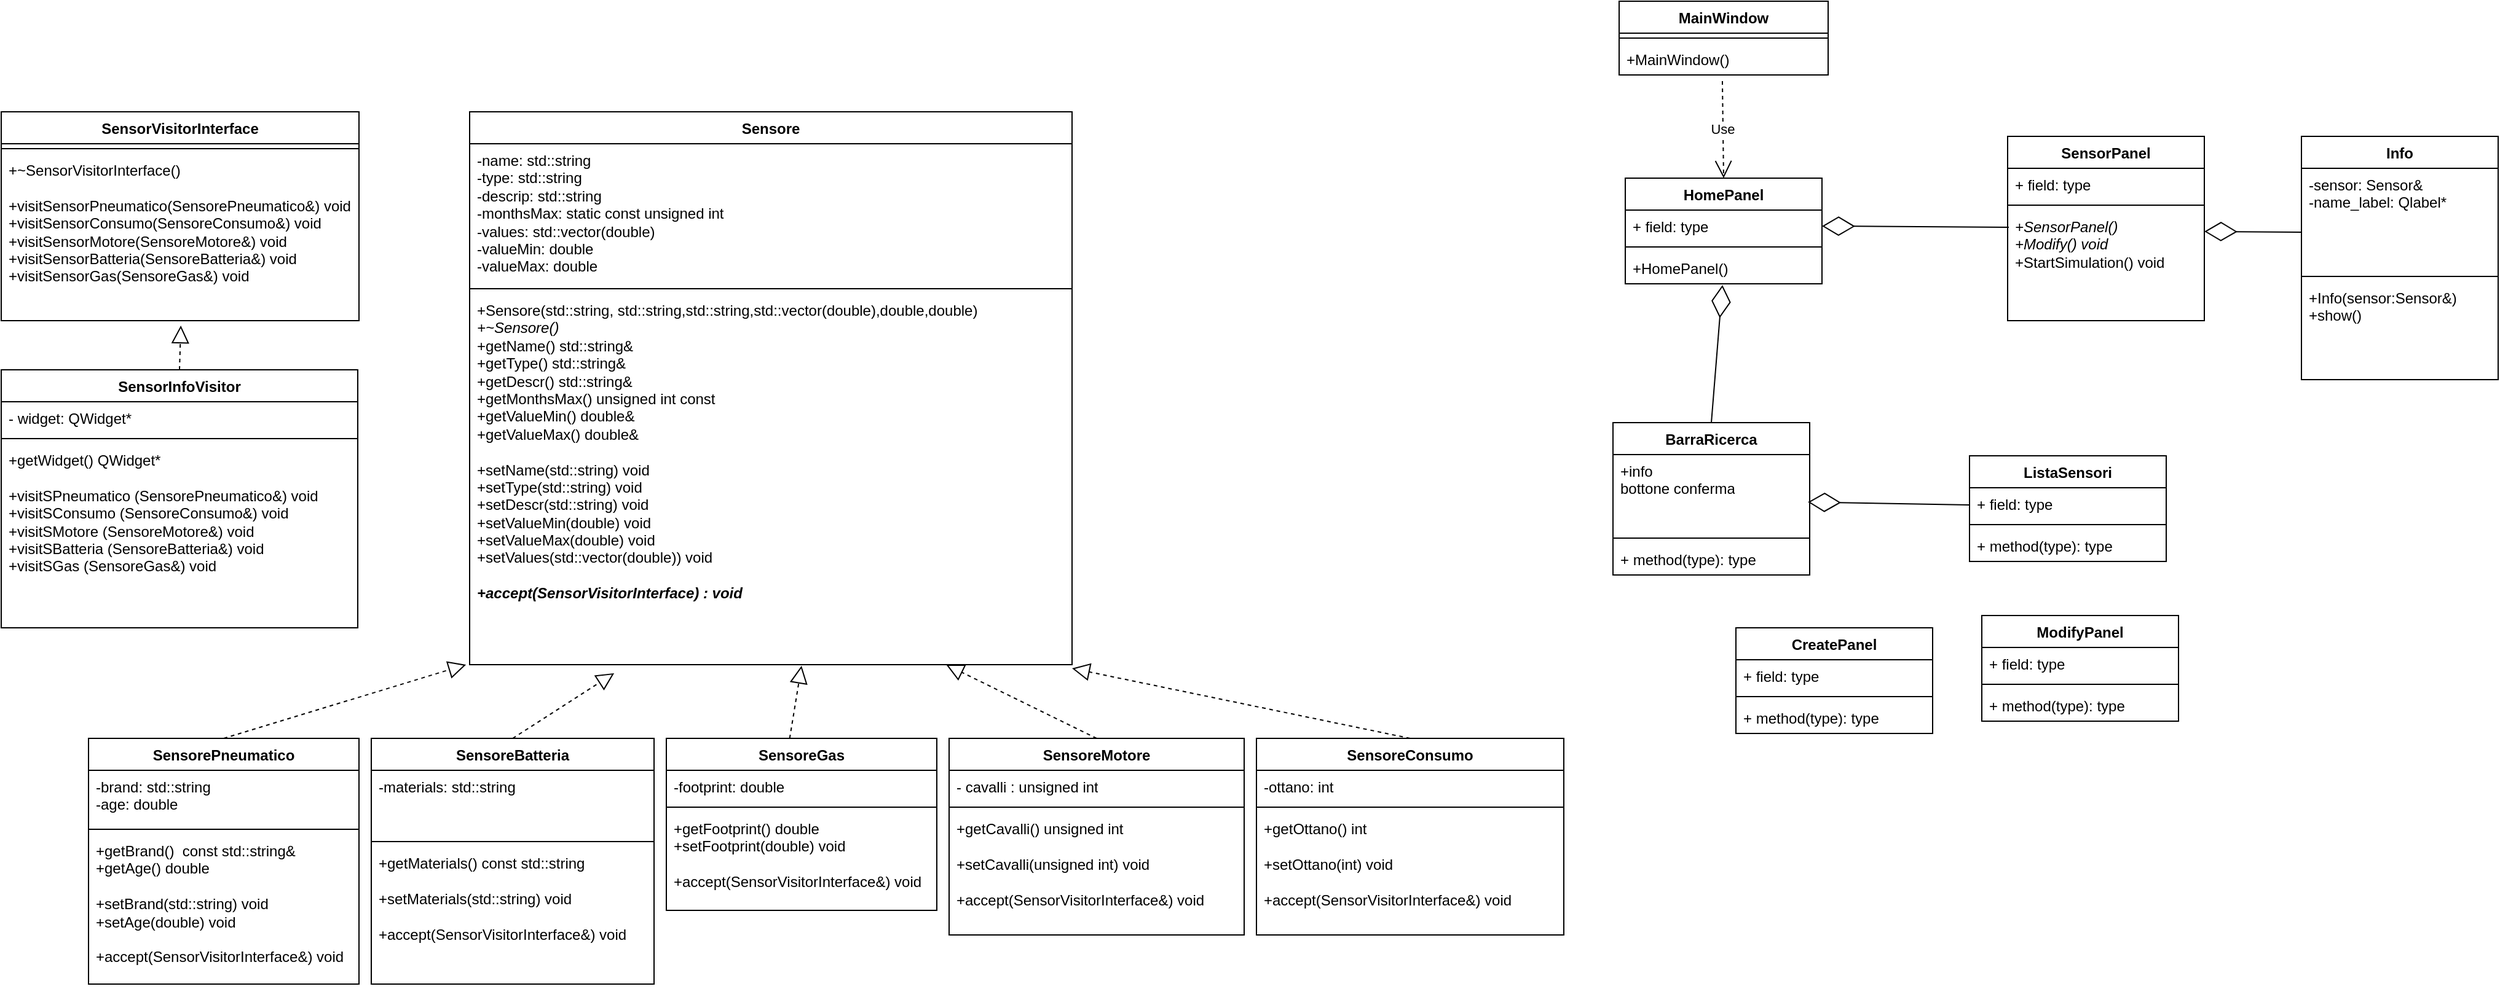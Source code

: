 <mxfile version="23.1.1" type="device">
  <diagram name="Pagina-1" id="JBa5BIfP5XsQkjDBplWv">
    <mxGraphModel dx="1539" dy="1913" grid="1" gridSize="10" guides="1" tooltips="1" connect="1" arrows="1" fold="1" page="1" pageScale="1" pageWidth="827" pageHeight="1169" math="0" shadow="0">
      <root>
        <mxCell id="0" />
        <mxCell id="1" parent="0" />
        <mxCell id="zbL_qKf_Tlt8L6PKWQmp-9" value="Sensore" style="swimlane;fontStyle=1;align=center;verticalAlign=top;childLayout=stackLayout;horizontal=1;startSize=26;horizontalStack=0;resizeParent=1;resizeParentMax=0;resizeLast=0;collapsible=1;marginBottom=0;whiteSpace=wrap;html=1;" parent="1" vertex="1">
          <mxGeometry x="-10" y="-140" width="490" height="450" as="geometry" />
        </mxCell>
        <mxCell id="zbL_qKf_Tlt8L6PKWQmp-10" value="-name: std::string&lt;br&gt;-type: std::string&lt;br&gt;-descrip: std::string&lt;br&gt;-monthsMax: static const unsigned int&lt;br&gt;-values: std::vector(double)&lt;br&gt;-valueMin: double&lt;br&gt;-valueMax: double" style="text;strokeColor=none;fillColor=none;align=left;verticalAlign=top;spacingLeft=4;spacingRight=4;overflow=hidden;rotatable=0;points=[[0,0.5],[1,0.5]];portConstraint=eastwest;whiteSpace=wrap;html=1;" parent="zbL_qKf_Tlt8L6PKWQmp-9" vertex="1">
          <mxGeometry y="26" width="490" height="114" as="geometry" />
        </mxCell>
        <mxCell id="zbL_qKf_Tlt8L6PKWQmp-11" value="" style="line;strokeWidth=1;fillColor=none;align=left;verticalAlign=middle;spacingTop=-1;spacingLeft=3;spacingRight=3;rotatable=0;labelPosition=right;points=[];portConstraint=eastwest;strokeColor=inherit;" parent="zbL_qKf_Tlt8L6PKWQmp-9" vertex="1">
          <mxGeometry y="140" width="490" height="8" as="geometry" />
        </mxCell>
        <mxCell id="zbL_qKf_Tlt8L6PKWQmp-12" value="+Sensore(std::string, std::string,std::string,std::vector(double),double,double)&lt;br&gt;&lt;i&gt;+~Sensore()&lt;br&gt;&lt;/i&gt;+getName() std::string&amp;amp;&lt;br&gt;+getType() std::string&amp;amp;&lt;br&gt;+getDescr() std::string&amp;amp;&lt;br&gt;+getMonthsMax() unsigned int const&lt;br&gt;+getValueMin() double&amp;amp;&lt;br&gt;+getValueMax() double&amp;amp;&lt;br&gt;&lt;br&gt;+setName(std::string) void&lt;br&gt;+setType(std::string) void&lt;br&gt;+setDescr(std::string) void&lt;br&gt;+setValueMin(double) void&lt;br&gt;+setValueMax(double) void&lt;br&gt;+setValues(std::vector(double)) void&lt;br&gt;&lt;br&gt;&lt;b&gt;&lt;i&gt;+accept(SensorVisitorInterface) : void&lt;/i&gt;&lt;/b&gt;" style="text;strokeColor=none;fillColor=none;align=left;verticalAlign=top;spacingLeft=4;spacingRight=4;overflow=hidden;rotatable=0;points=[[0,0.5],[1,0.5]];portConstraint=eastwest;whiteSpace=wrap;html=1;" parent="zbL_qKf_Tlt8L6PKWQmp-9" vertex="1">
          <mxGeometry y="148" width="490" height="302" as="geometry" />
        </mxCell>
        <mxCell id="zbL_qKf_Tlt8L6PKWQmp-13" value="SensorePneumatico" style="swimlane;fontStyle=1;align=center;verticalAlign=top;childLayout=stackLayout;horizontal=1;startSize=26;horizontalStack=0;resizeParent=1;resizeParentMax=0;resizeLast=0;collapsible=1;marginBottom=0;whiteSpace=wrap;html=1;" parent="1" vertex="1">
          <mxGeometry x="-320" y="370" width="220" height="200" as="geometry" />
        </mxCell>
        <mxCell id="zbL_qKf_Tlt8L6PKWQmp-14" value="-brand: std::string&lt;br&gt;-age: double" style="text;strokeColor=none;fillColor=none;align=left;verticalAlign=top;spacingLeft=4;spacingRight=4;overflow=hidden;rotatable=0;points=[[0,0.5],[1,0.5]];portConstraint=eastwest;whiteSpace=wrap;html=1;" parent="zbL_qKf_Tlt8L6PKWQmp-13" vertex="1">
          <mxGeometry y="26" width="220" height="44" as="geometry" />
        </mxCell>
        <mxCell id="zbL_qKf_Tlt8L6PKWQmp-15" value="" style="line;strokeWidth=1;fillColor=none;align=left;verticalAlign=middle;spacingTop=-1;spacingLeft=3;spacingRight=3;rotatable=0;labelPosition=right;points=[];portConstraint=eastwest;strokeColor=inherit;" parent="zbL_qKf_Tlt8L6PKWQmp-13" vertex="1">
          <mxGeometry y="70" width="220" height="8" as="geometry" />
        </mxCell>
        <mxCell id="zbL_qKf_Tlt8L6PKWQmp-16" value="+getBrand()&amp;nbsp; const std::string&amp;amp;&lt;br&gt;+getAge() double&lt;br&gt;&lt;br&gt;+setBrand(std::string) void&lt;br&gt;+setAge(double) void&lt;br&gt;&lt;br&gt;+accept(SensorVisitorInterface&amp;amp;) void" style="text;strokeColor=none;fillColor=none;align=left;verticalAlign=top;spacingLeft=4;spacingRight=4;overflow=hidden;rotatable=0;points=[[0,0.5],[1,0.5]];portConstraint=eastwest;whiteSpace=wrap;html=1;" parent="zbL_qKf_Tlt8L6PKWQmp-13" vertex="1">
          <mxGeometry y="78" width="220" height="122" as="geometry" />
        </mxCell>
        <mxCell id="zbL_qKf_Tlt8L6PKWQmp-17" value="SensoreConsumo" style="swimlane;fontStyle=1;align=center;verticalAlign=top;childLayout=stackLayout;horizontal=1;startSize=26;horizontalStack=0;resizeParent=1;resizeParentMax=0;resizeLast=0;collapsible=1;marginBottom=0;whiteSpace=wrap;html=1;" parent="1" vertex="1">
          <mxGeometry x="630" y="370" width="250" height="160" as="geometry" />
        </mxCell>
        <mxCell id="zbL_qKf_Tlt8L6PKWQmp-18" value="-ottano: int" style="text;strokeColor=none;fillColor=none;align=left;verticalAlign=top;spacingLeft=4;spacingRight=4;overflow=hidden;rotatable=0;points=[[0,0.5],[1,0.5]];portConstraint=eastwest;whiteSpace=wrap;html=1;" parent="zbL_qKf_Tlt8L6PKWQmp-17" vertex="1">
          <mxGeometry y="26" width="250" height="26" as="geometry" />
        </mxCell>
        <mxCell id="zbL_qKf_Tlt8L6PKWQmp-19" value="" style="line;strokeWidth=1;fillColor=none;align=left;verticalAlign=middle;spacingTop=-1;spacingLeft=3;spacingRight=3;rotatable=0;labelPosition=right;points=[];portConstraint=eastwest;strokeColor=inherit;" parent="zbL_qKf_Tlt8L6PKWQmp-17" vertex="1">
          <mxGeometry y="52" width="250" height="8" as="geometry" />
        </mxCell>
        <mxCell id="zbL_qKf_Tlt8L6PKWQmp-20" value="+getOttano() int&lt;br&gt;&lt;br&gt;+setOttano(int) void&lt;br&gt;&lt;br&gt;+accept(SensorVisitorInterface&amp;amp;) void" style="text;strokeColor=none;fillColor=none;align=left;verticalAlign=top;spacingLeft=4;spacingRight=4;overflow=hidden;rotatable=0;points=[[0,0.5],[1,0.5]];portConstraint=eastwest;whiteSpace=wrap;html=1;" parent="zbL_qKf_Tlt8L6PKWQmp-17" vertex="1">
          <mxGeometry y="60" width="250" height="100" as="geometry" />
        </mxCell>
        <mxCell id="zbL_qKf_Tlt8L6PKWQmp-21" value="MainWindow" style="swimlane;fontStyle=1;align=center;verticalAlign=top;childLayout=stackLayout;horizontal=1;startSize=26;horizontalStack=0;resizeParent=1;resizeParentMax=0;resizeLast=0;collapsible=1;marginBottom=0;whiteSpace=wrap;html=1;" parent="1" vertex="1">
          <mxGeometry x="925" y="-230" width="170" height="60" as="geometry" />
        </mxCell>
        <mxCell id="zbL_qKf_Tlt8L6PKWQmp-23" value="" style="line;strokeWidth=1;fillColor=none;align=left;verticalAlign=middle;spacingTop=-1;spacingLeft=3;spacingRight=3;rotatable=0;labelPosition=right;points=[];portConstraint=eastwest;strokeColor=inherit;" parent="zbL_qKf_Tlt8L6PKWQmp-21" vertex="1">
          <mxGeometry y="26" width="170" height="8" as="geometry" />
        </mxCell>
        <mxCell id="zbL_qKf_Tlt8L6PKWQmp-24" value="+MainWindow()" style="text;strokeColor=none;fillColor=none;align=left;verticalAlign=top;spacingLeft=4;spacingRight=4;overflow=hidden;rotatable=0;points=[[0,0.5],[1,0.5]];portConstraint=eastwest;whiteSpace=wrap;html=1;" parent="zbL_qKf_Tlt8L6PKWQmp-21" vertex="1">
          <mxGeometry y="34" width="170" height="26" as="geometry" />
        </mxCell>
        <mxCell id="zbL_qKf_Tlt8L6PKWQmp-25" value="SensorPanel" style="swimlane;fontStyle=1;align=center;verticalAlign=top;childLayout=stackLayout;horizontal=1;startSize=26;horizontalStack=0;resizeParent=1;resizeParentMax=0;resizeLast=0;collapsible=1;marginBottom=0;whiteSpace=wrap;html=1;" parent="1" vertex="1">
          <mxGeometry x="1241" y="-120" width="160" height="150" as="geometry" />
        </mxCell>
        <mxCell id="zbL_qKf_Tlt8L6PKWQmp-26" value="+ field: type" style="text;strokeColor=none;fillColor=none;align=left;verticalAlign=top;spacingLeft=4;spacingRight=4;overflow=hidden;rotatable=0;points=[[0,0.5],[1,0.5]];portConstraint=eastwest;whiteSpace=wrap;html=1;" parent="zbL_qKf_Tlt8L6PKWQmp-25" vertex="1">
          <mxGeometry y="26" width="160" height="26" as="geometry" />
        </mxCell>
        <mxCell id="zbL_qKf_Tlt8L6PKWQmp-27" value="" style="line;strokeWidth=1;fillColor=none;align=left;verticalAlign=middle;spacingTop=-1;spacingLeft=3;spacingRight=3;rotatable=0;labelPosition=right;points=[];portConstraint=eastwest;strokeColor=inherit;" parent="zbL_qKf_Tlt8L6PKWQmp-25" vertex="1">
          <mxGeometry y="52" width="160" height="8" as="geometry" />
        </mxCell>
        <mxCell id="zbL_qKf_Tlt8L6PKWQmp-28" value="&lt;span style=&quot;border-color: var(--border-color);&quot;&gt;&lt;font style=&quot;font-size: 12px;&quot;&gt;&lt;i&gt;+SensorPanel()&lt;br&gt;+Modify() void&lt;/i&gt;&lt;br style=&quot;border-color: var(--border-color);&quot;&gt;&lt;span style=&quot;border-color: var(--border-color);&quot;&gt;+StartSimulation() void&lt;/span&gt;&lt;/font&gt;&lt;/span&gt;" style="text;strokeColor=none;fillColor=none;align=left;verticalAlign=top;spacingLeft=4;spacingRight=4;overflow=hidden;rotatable=0;points=[[0,0.5],[1,0.5]];portConstraint=eastwest;whiteSpace=wrap;html=1;" parent="zbL_qKf_Tlt8L6PKWQmp-25" vertex="1">
          <mxGeometry y="60" width="160" height="90" as="geometry" />
        </mxCell>
        <mxCell id="zbL_qKf_Tlt8L6PKWQmp-49" value="" style="endArrow=diamondThin;endFill=0;endSize=24;html=1;rounded=0;entryX=1;entryY=0.5;entryDx=0;entryDy=0;exitX=0.006;exitY=0.156;exitDx=0;exitDy=0;exitPerimeter=0;" parent="1" source="zbL_qKf_Tlt8L6PKWQmp-28" target="zbL_qKf_Tlt8L6PKWQmp-43" edge="1">
          <mxGeometry width="160" relative="1" as="geometry">
            <mxPoint x="1360" y="-50" as="sourcePoint" />
            <mxPoint x="1360" y="160" as="targetPoint" />
          </mxGeometry>
        </mxCell>
        <mxCell id="zbL_qKf_Tlt8L6PKWQmp-55" value="BarraRicerca" style="swimlane;fontStyle=1;align=center;verticalAlign=top;childLayout=stackLayout;horizontal=1;startSize=26;horizontalStack=0;resizeParent=1;resizeParentMax=0;resizeLast=0;collapsible=1;marginBottom=0;whiteSpace=wrap;html=1;" parent="1" vertex="1">
          <mxGeometry x="920" y="113" width="160" height="124" as="geometry" />
        </mxCell>
        <mxCell id="zbL_qKf_Tlt8L6PKWQmp-56" value="+info&lt;br&gt;bottone conferma" style="text;strokeColor=none;fillColor=none;align=left;verticalAlign=top;spacingLeft=4;spacingRight=4;overflow=hidden;rotatable=0;points=[[0,0.5],[1,0.5]];portConstraint=eastwest;whiteSpace=wrap;html=1;" parent="zbL_qKf_Tlt8L6PKWQmp-55" vertex="1">
          <mxGeometry y="26" width="160" height="64" as="geometry" />
        </mxCell>
        <mxCell id="zbL_qKf_Tlt8L6PKWQmp-57" value="" style="line;strokeWidth=1;fillColor=none;align=left;verticalAlign=middle;spacingTop=-1;spacingLeft=3;spacingRight=3;rotatable=0;labelPosition=right;points=[];portConstraint=eastwest;strokeColor=inherit;" parent="zbL_qKf_Tlt8L6PKWQmp-55" vertex="1">
          <mxGeometry y="90" width="160" height="8" as="geometry" />
        </mxCell>
        <mxCell id="zbL_qKf_Tlt8L6PKWQmp-58" value="+ method(type): type" style="text;strokeColor=none;fillColor=none;align=left;verticalAlign=top;spacingLeft=4;spacingRight=4;overflow=hidden;rotatable=0;points=[[0,0.5],[1,0.5]];portConstraint=eastwest;whiteSpace=wrap;html=1;" parent="zbL_qKf_Tlt8L6PKWQmp-55" vertex="1">
          <mxGeometry y="98" width="160" height="26" as="geometry" />
        </mxCell>
        <mxCell id="zbL_qKf_Tlt8L6PKWQmp-59" value="ListaSensori" style="swimlane;fontStyle=1;align=center;verticalAlign=top;childLayout=stackLayout;horizontal=1;startSize=26;horizontalStack=0;resizeParent=1;resizeParentMax=0;resizeLast=0;collapsible=1;marginBottom=0;whiteSpace=wrap;html=1;" parent="1" vertex="1">
          <mxGeometry x="1210" y="140" width="160" height="86" as="geometry" />
        </mxCell>
        <mxCell id="zbL_qKf_Tlt8L6PKWQmp-60" value="+ field: type" style="text;strokeColor=none;fillColor=none;align=left;verticalAlign=top;spacingLeft=4;spacingRight=4;overflow=hidden;rotatable=0;points=[[0,0.5],[1,0.5]];portConstraint=eastwest;whiteSpace=wrap;html=1;" parent="zbL_qKf_Tlt8L6PKWQmp-59" vertex="1">
          <mxGeometry y="26" width="160" height="26" as="geometry" />
        </mxCell>
        <mxCell id="zbL_qKf_Tlt8L6PKWQmp-61" value="" style="line;strokeWidth=1;fillColor=none;align=left;verticalAlign=middle;spacingTop=-1;spacingLeft=3;spacingRight=3;rotatable=0;labelPosition=right;points=[];portConstraint=eastwest;strokeColor=inherit;" parent="zbL_qKf_Tlt8L6PKWQmp-59" vertex="1">
          <mxGeometry y="52" width="160" height="8" as="geometry" />
        </mxCell>
        <mxCell id="zbL_qKf_Tlt8L6PKWQmp-62" value="+ method(type): type" style="text;strokeColor=none;fillColor=none;align=left;verticalAlign=top;spacingLeft=4;spacingRight=4;overflow=hidden;rotatable=0;points=[[0,0.5],[1,0.5]];portConstraint=eastwest;whiteSpace=wrap;html=1;" parent="zbL_qKf_Tlt8L6PKWQmp-59" vertex="1">
          <mxGeometry y="60" width="160" height="26" as="geometry" />
        </mxCell>
        <mxCell id="zbL_qKf_Tlt8L6PKWQmp-63" value="" style="endArrow=diamondThin;endFill=0;endSize=24;html=1;rounded=0;entryX=0.494;entryY=1.038;entryDx=0;entryDy=0;entryPerimeter=0;exitX=0.5;exitY=0;exitDx=0;exitDy=0;" parent="1" source="zbL_qKf_Tlt8L6PKWQmp-55" target="zbL_qKf_Tlt8L6PKWQmp-45" edge="1">
          <mxGeometry width="160" relative="1" as="geometry">
            <mxPoint x="1170" y="70" as="sourcePoint" />
            <mxPoint x="1370" y="240" as="targetPoint" />
          </mxGeometry>
        </mxCell>
        <mxCell id="zbL_qKf_Tlt8L6PKWQmp-65" value="" style="endArrow=diamondThin;endFill=0;endSize=24;html=1;rounded=0;entryX=0.491;entryY=1.025;entryDx=0;entryDy=0;entryPerimeter=0;" parent="1" edge="1">
          <mxGeometry width="160" relative="1" as="geometry">
            <mxPoint x="1210" y="180" as="sourcePoint" />
            <mxPoint x="1078.56" y="177.65" as="targetPoint" />
          </mxGeometry>
        </mxCell>
        <mxCell id="zbL_qKf_Tlt8L6PKWQmp-66" value="ModifyPanel" style="swimlane;fontStyle=1;align=center;verticalAlign=top;childLayout=stackLayout;horizontal=1;startSize=26;horizontalStack=0;resizeParent=1;resizeParentMax=0;resizeLast=0;collapsible=1;marginBottom=0;whiteSpace=wrap;html=1;" parent="1" vertex="1">
          <mxGeometry x="1220" y="270" width="160" height="86" as="geometry" />
        </mxCell>
        <mxCell id="zbL_qKf_Tlt8L6PKWQmp-67" value="+ field: type" style="text;strokeColor=none;fillColor=none;align=left;verticalAlign=top;spacingLeft=4;spacingRight=4;overflow=hidden;rotatable=0;points=[[0,0.5],[1,0.5]];portConstraint=eastwest;whiteSpace=wrap;html=1;" parent="zbL_qKf_Tlt8L6PKWQmp-66" vertex="1">
          <mxGeometry y="26" width="160" height="26" as="geometry" />
        </mxCell>
        <mxCell id="zbL_qKf_Tlt8L6PKWQmp-68" value="" style="line;strokeWidth=1;fillColor=none;align=left;verticalAlign=middle;spacingTop=-1;spacingLeft=3;spacingRight=3;rotatable=0;labelPosition=right;points=[];portConstraint=eastwest;strokeColor=inherit;" parent="zbL_qKf_Tlt8L6PKWQmp-66" vertex="1">
          <mxGeometry y="52" width="160" height="8" as="geometry" />
        </mxCell>
        <mxCell id="zbL_qKf_Tlt8L6PKWQmp-69" value="+ method(type): type" style="text;strokeColor=none;fillColor=none;align=left;verticalAlign=top;spacingLeft=4;spacingRight=4;overflow=hidden;rotatable=0;points=[[0,0.5],[1,0.5]];portConstraint=eastwest;whiteSpace=wrap;html=1;" parent="zbL_qKf_Tlt8L6PKWQmp-66" vertex="1">
          <mxGeometry y="60" width="160" height="26" as="geometry" />
        </mxCell>
        <mxCell id="zbL_qKf_Tlt8L6PKWQmp-70" value="CreatePanel" style="swimlane;fontStyle=1;align=center;verticalAlign=top;childLayout=stackLayout;horizontal=1;startSize=26;horizontalStack=0;resizeParent=1;resizeParentMax=0;resizeLast=0;collapsible=1;marginBottom=0;whiteSpace=wrap;html=1;" parent="1" vertex="1">
          <mxGeometry x="1020" y="280" width="160" height="86" as="geometry" />
        </mxCell>
        <mxCell id="zbL_qKf_Tlt8L6PKWQmp-71" value="+ field: type" style="text;strokeColor=none;fillColor=none;align=left;verticalAlign=top;spacingLeft=4;spacingRight=4;overflow=hidden;rotatable=0;points=[[0,0.5],[1,0.5]];portConstraint=eastwest;whiteSpace=wrap;html=1;" parent="zbL_qKf_Tlt8L6PKWQmp-70" vertex="1">
          <mxGeometry y="26" width="160" height="26" as="geometry" />
        </mxCell>
        <mxCell id="zbL_qKf_Tlt8L6PKWQmp-72" value="" style="line;strokeWidth=1;fillColor=none;align=left;verticalAlign=middle;spacingTop=-1;spacingLeft=3;spacingRight=3;rotatable=0;labelPosition=right;points=[];portConstraint=eastwest;strokeColor=inherit;" parent="zbL_qKf_Tlt8L6PKWQmp-70" vertex="1">
          <mxGeometry y="52" width="160" height="8" as="geometry" />
        </mxCell>
        <mxCell id="zbL_qKf_Tlt8L6PKWQmp-73" value="+ method(type): type" style="text;strokeColor=none;fillColor=none;align=left;verticalAlign=top;spacingLeft=4;spacingRight=4;overflow=hidden;rotatable=0;points=[[0,0.5],[1,0.5]];portConstraint=eastwest;whiteSpace=wrap;html=1;" parent="zbL_qKf_Tlt8L6PKWQmp-70" vertex="1">
          <mxGeometry y="60" width="160" height="26" as="geometry" />
        </mxCell>
        <mxCell id="olxZ4vboMqrEXyTgtpr_-3" value="SensorVisitorInterface" style="swimlane;fontStyle=1;align=center;verticalAlign=top;childLayout=stackLayout;horizontal=1;startSize=26;horizontalStack=0;resizeParent=1;resizeParentMax=0;resizeLast=0;collapsible=1;marginBottom=0;whiteSpace=wrap;html=1;" parent="1" vertex="1">
          <mxGeometry x="-391" y="-140" width="291" height="170" as="geometry" />
        </mxCell>
        <mxCell id="olxZ4vboMqrEXyTgtpr_-5" value="" style="line;strokeWidth=1;fillColor=none;align=left;verticalAlign=middle;spacingTop=-1;spacingLeft=3;spacingRight=3;rotatable=0;labelPosition=right;points=[];portConstraint=eastwest;strokeColor=inherit;" parent="olxZ4vboMqrEXyTgtpr_-3" vertex="1">
          <mxGeometry y="26" width="291" height="8" as="geometry" />
        </mxCell>
        <mxCell id="olxZ4vboMqrEXyTgtpr_-6" value="+~SensorVisitorInterface()&lt;br&gt;&lt;br&gt;+visitSensorPneumatico(SensorePneumatico&amp;amp;) void&lt;br&gt;+visitSensorConsumo(SensoreConsumo&amp;amp;) void&lt;br&gt;+visitSensorMotore(SensoreMotore&amp;amp;) void&lt;br&gt;+visitSensorBatteria(SensoreBatteria&amp;amp;) void&lt;br&gt;+visitSensorGas(SensoreGas&amp;amp;) void" style="text;strokeColor=none;fillColor=none;align=left;verticalAlign=top;spacingLeft=4;spacingRight=4;overflow=hidden;rotatable=0;points=[[0,0.5],[1,0.5]];portConstraint=eastwest;whiteSpace=wrap;html=1;" parent="olxZ4vboMqrEXyTgtpr_-3" vertex="1">
          <mxGeometry y="34" width="291" height="136" as="geometry" />
        </mxCell>
        <mxCell id="olxZ4vboMqrEXyTgtpr_-7" value="" style="endArrow=block;dashed=1;endFill=0;endSize=12;html=1;rounded=0;exitX=0.5;exitY=0;exitDx=0;exitDy=0;entryX=1;entryY=1.01;entryDx=0;entryDy=0;entryPerimeter=0;" parent="1" source="zbL_qKf_Tlt8L6PKWQmp-17" target="zbL_qKf_Tlt8L6PKWQmp-12" edge="1">
          <mxGeometry width="160" relative="1" as="geometry">
            <mxPoint x="459" y="570" as="sourcePoint" />
            <mxPoint x="260" y="470" as="targetPoint" />
          </mxGeometry>
        </mxCell>
        <mxCell id="olxZ4vboMqrEXyTgtpr_-8" value="" style="endArrow=block;dashed=1;endFill=0;endSize=12;html=1;rounded=0;exitX=0.5;exitY=0;exitDx=0;exitDy=0;entryX=-0.006;entryY=1;entryDx=0;entryDy=0;entryPerimeter=0;" parent="1" source="zbL_qKf_Tlt8L6PKWQmp-13" target="zbL_qKf_Tlt8L6PKWQmp-12" edge="1">
          <mxGeometry width="160" relative="1" as="geometry">
            <mxPoint x="750" y="400" as="sourcePoint" />
            <mxPoint x="910" y="400" as="targetPoint" />
          </mxGeometry>
        </mxCell>
        <mxCell id="Os3pm4ObwFvldA5OSd1i-1" value="SensoreBatteria" style="swimlane;fontStyle=1;align=center;verticalAlign=top;childLayout=stackLayout;horizontal=1;startSize=26;horizontalStack=0;resizeParent=1;resizeParentMax=0;resizeLast=0;collapsible=1;marginBottom=0;whiteSpace=wrap;html=1;" parent="1" vertex="1">
          <mxGeometry x="-90" y="370" width="230" height="200" as="geometry" />
        </mxCell>
        <mxCell id="Os3pm4ObwFvldA5OSd1i-2" value="-materials: std::string" style="text;strokeColor=none;fillColor=none;align=left;verticalAlign=top;spacingLeft=4;spacingRight=4;overflow=hidden;rotatable=0;points=[[0,0.5],[1,0.5]];portConstraint=eastwest;whiteSpace=wrap;html=1;" parent="Os3pm4ObwFvldA5OSd1i-1" vertex="1">
          <mxGeometry y="26" width="230" height="54" as="geometry" />
        </mxCell>
        <mxCell id="Os3pm4ObwFvldA5OSd1i-3" value="" style="line;strokeWidth=1;fillColor=none;align=left;verticalAlign=middle;spacingTop=-1;spacingLeft=3;spacingRight=3;rotatable=0;labelPosition=right;points=[];portConstraint=eastwest;strokeColor=inherit;" parent="Os3pm4ObwFvldA5OSd1i-1" vertex="1">
          <mxGeometry y="80" width="230" height="8" as="geometry" />
        </mxCell>
        <mxCell id="Os3pm4ObwFvldA5OSd1i-4" value="+getMaterials() const std::string&lt;br&gt;&lt;br&gt;+setMaterials(std::string) void&lt;br&gt;&lt;br&gt;+accept(SensorVisitorInterface&amp;amp;) void" style="text;strokeColor=none;fillColor=none;align=left;verticalAlign=top;spacingLeft=4;spacingRight=4;overflow=hidden;rotatable=0;points=[[0,0.5],[1,0.5]];portConstraint=eastwest;whiteSpace=wrap;html=1;" parent="Os3pm4ObwFvldA5OSd1i-1" vertex="1">
          <mxGeometry y="88" width="230" height="112" as="geometry" />
        </mxCell>
        <mxCell id="Os3pm4ObwFvldA5OSd1i-5" value="SensoreGas" style="swimlane;fontStyle=1;align=center;verticalAlign=top;childLayout=stackLayout;horizontal=1;startSize=26;horizontalStack=0;resizeParent=1;resizeParentMax=0;resizeLast=0;collapsible=1;marginBottom=0;whiteSpace=wrap;html=1;" parent="1" vertex="1">
          <mxGeometry x="150" y="370" width="220" height="140" as="geometry" />
        </mxCell>
        <mxCell id="Os3pm4ObwFvldA5OSd1i-6" value="-footprint: double" style="text;strokeColor=none;fillColor=none;align=left;verticalAlign=top;spacingLeft=4;spacingRight=4;overflow=hidden;rotatable=0;points=[[0,0.5],[1,0.5]];portConstraint=eastwest;whiteSpace=wrap;html=1;" parent="Os3pm4ObwFvldA5OSd1i-5" vertex="1">
          <mxGeometry y="26" width="220" height="26" as="geometry" />
        </mxCell>
        <mxCell id="Os3pm4ObwFvldA5OSd1i-7" value="" style="line;strokeWidth=1;fillColor=none;align=left;verticalAlign=middle;spacingTop=-1;spacingLeft=3;spacingRight=3;rotatable=0;labelPosition=right;points=[];portConstraint=eastwest;strokeColor=inherit;" parent="Os3pm4ObwFvldA5OSd1i-5" vertex="1">
          <mxGeometry y="52" width="220" height="8" as="geometry" />
        </mxCell>
        <mxCell id="Os3pm4ObwFvldA5OSd1i-8" value="+getFootprint() double&lt;br&gt;+setFootprint(double) void&lt;br&gt;&lt;br&gt;+accept(SensorVisitorInterface&amp;amp;) void" style="text;strokeColor=none;fillColor=none;align=left;verticalAlign=top;spacingLeft=4;spacingRight=4;overflow=hidden;rotatable=0;points=[[0,0.5],[1,0.5]];portConstraint=eastwest;whiteSpace=wrap;html=1;" parent="Os3pm4ObwFvldA5OSd1i-5" vertex="1">
          <mxGeometry y="60" width="220" height="80" as="geometry" />
        </mxCell>
        <mxCell id="Os3pm4ObwFvldA5OSd1i-9" value="SensoreMotore" style="swimlane;fontStyle=1;align=center;verticalAlign=top;childLayout=stackLayout;horizontal=1;startSize=26;horizontalStack=0;resizeParent=1;resizeParentMax=0;resizeLast=0;collapsible=1;marginBottom=0;whiteSpace=wrap;html=1;" parent="1" vertex="1">
          <mxGeometry x="380" y="370" width="240" height="160" as="geometry" />
        </mxCell>
        <mxCell id="Os3pm4ObwFvldA5OSd1i-10" value="- cavalli : unsigned int" style="text;strokeColor=none;fillColor=none;align=left;verticalAlign=top;spacingLeft=4;spacingRight=4;overflow=hidden;rotatable=0;points=[[0,0.5],[1,0.5]];portConstraint=eastwest;whiteSpace=wrap;html=1;" parent="Os3pm4ObwFvldA5OSd1i-9" vertex="1">
          <mxGeometry y="26" width="240" height="26" as="geometry" />
        </mxCell>
        <mxCell id="Os3pm4ObwFvldA5OSd1i-11" value="" style="line;strokeWidth=1;fillColor=none;align=left;verticalAlign=middle;spacingTop=-1;spacingLeft=3;spacingRight=3;rotatable=0;labelPosition=right;points=[];portConstraint=eastwest;strokeColor=inherit;" parent="Os3pm4ObwFvldA5OSd1i-9" vertex="1">
          <mxGeometry y="52" width="240" height="8" as="geometry" />
        </mxCell>
        <mxCell id="Os3pm4ObwFvldA5OSd1i-12" value="+getCavalli() unsigned int&lt;br&gt;&lt;br&gt;+setCavalli(unsigned int) void&lt;br&gt;&lt;br&gt;+accept(SensorVisitorInterface&amp;amp;) void" style="text;strokeColor=none;fillColor=none;align=left;verticalAlign=top;spacingLeft=4;spacingRight=4;overflow=hidden;rotatable=0;points=[[0,0.5],[1,0.5]];portConstraint=eastwest;whiteSpace=wrap;html=1;" parent="Os3pm4ObwFvldA5OSd1i-9" vertex="1">
          <mxGeometry y="60" width="240" height="100" as="geometry" />
        </mxCell>
        <mxCell id="Os3pm4ObwFvldA5OSd1i-18" value="" style="endArrow=diamondThin;endFill=0;endSize=24;html=1;rounded=0;entryX=1;entryY=0.5;entryDx=0;entryDy=0;exitX=0;exitY=0.619;exitDx=0;exitDy=0;exitPerimeter=0;" parent="1" source="Os3pm4ObwFvldA5OSd1i-20" edge="1">
          <mxGeometry width="160" relative="1" as="geometry">
            <mxPoint x="1570" y="-100.0" as="sourcePoint" />
            <mxPoint x="1401" y="-42.62" as="targetPoint" />
          </mxGeometry>
        </mxCell>
        <mxCell id="Os3pm4ObwFvldA5OSd1i-19" value="Info" style="swimlane;fontStyle=1;align=center;verticalAlign=top;childLayout=stackLayout;horizontal=1;startSize=26;horizontalStack=0;resizeParent=1;resizeParentMax=0;resizeLast=0;collapsible=1;marginBottom=0;whiteSpace=wrap;html=1;" parent="1" vertex="1">
          <mxGeometry x="1480" y="-120" width="160" height="198" as="geometry" />
        </mxCell>
        <mxCell id="Os3pm4ObwFvldA5OSd1i-20" value="-sensor: Sensor&amp;amp;&lt;br&gt;-name_label: Qlabel*&lt;br&gt;" style="text;strokeColor=none;fillColor=none;align=left;verticalAlign=top;spacingLeft=4;spacingRight=4;overflow=hidden;rotatable=0;points=[[0,0.5],[1,0.5]];portConstraint=eastwest;whiteSpace=wrap;html=1;" parent="Os3pm4ObwFvldA5OSd1i-19" vertex="1">
          <mxGeometry y="26" width="160" height="84" as="geometry" />
        </mxCell>
        <mxCell id="Os3pm4ObwFvldA5OSd1i-21" value="" style="line;strokeWidth=1;fillColor=none;align=left;verticalAlign=middle;spacingTop=-1;spacingLeft=3;spacingRight=3;rotatable=0;labelPosition=right;points=[];portConstraint=eastwest;strokeColor=inherit;" parent="Os3pm4ObwFvldA5OSd1i-19" vertex="1">
          <mxGeometry y="110" width="160" height="8" as="geometry" />
        </mxCell>
        <mxCell id="Os3pm4ObwFvldA5OSd1i-22" value="+Info(sensor:Sensor&amp;amp;)&lt;br&gt;+show()" style="text;strokeColor=none;fillColor=none;align=left;verticalAlign=top;spacingLeft=4;spacingRight=4;overflow=hidden;rotatable=0;points=[[0,0.5],[1,0.5]];portConstraint=eastwest;whiteSpace=wrap;html=1;" parent="Os3pm4ObwFvldA5OSd1i-19" vertex="1">
          <mxGeometry y="118" width="160" height="80" as="geometry" />
        </mxCell>
        <mxCell id="1GYWpn7w-5X3Sn55qxMz-1" value="" style="endArrow=block;dashed=1;endFill=0;endSize=12;html=1;rounded=0;exitX=0.5;exitY=0;exitDx=0;exitDy=0;entryX=0.791;entryY=1;entryDx=0;entryDy=0;entryPerimeter=0;" edge="1" parent="1" source="Os3pm4ObwFvldA5OSd1i-9" target="zbL_qKf_Tlt8L6PKWQmp-12">
          <mxGeometry width="160" relative="1" as="geometry">
            <mxPoint x="500" y="310" as="sourcePoint" />
            <mxPoint x="660" y="310" as="targetPoint" />
          </mxGeometry>
        </mxCell>
        <mxCell id="1GYWpn7w-5X3Sn55qxMz-2" value="" style="endArrow=block;dashed=1;endFill=0;endSize=12;html=1;rounded=0;exitX=0.456;exitY=0;exitDx=0;exitDy=0;entryX=0.551;entryY=1.003;entryDx=0;entryDy=0;entryPerimeter=0;exitPerimeter=0;" edge="1" parent="1" source="Os3pm4ObwFvldA5OSd1i-5" target="zbL_qKf_Tlt8L6PKWQmp-12">
          <mxGeometry width="160" relative="1" as="geometry">
            <mxPoint x="450" y="380" as="sourcePoint" />
            <mxPoint x="407" y="340" as="targetPoint" />
          </mxGeometry>
        </mxCell>
        <mxCell id="1GYWpn7w-5X3Sn55qxMz-3" value="" style="endArrow=block;dashed=1;endFill=0;endSize=12;html=1;rounded=0;exitX=0.5;exitY=0;exitDx=0;exitDy=0;entryX=0.24;entryY=1.023;entryDx=0;entryDy=0;entryPerimeter=0;" edge="1" parent="1" source="Os3pm4ObwFvldA5OSd1i-1" target="zbL_qKf_Tlt8L6PKWQmp-12">
          <mxGeometry width="160" relative="1" as="geometry">
            <mxPoint x="460" y="390" as="sourcePoint" />
            <mxPoint x="417" y="350" as="targetPoint" />
          </mxGeometry>
        </mxCell>
        <mxCell id="1GYWpn7w-5X3Sn55qxMz-8" value="SensorInfoVisitor" style="swimlane;fontStyle=1;align=center;verticalAlign=top;childLayout=stackLayout;horizontal=1;startSize=26;horizontalStack=0;resizeParent=1;resizeParentMax=0;resizeLast=0;collapsible=1;marginBottom=0;whiteSpace=wrap;html=1;" vertex="1" parent="1">
          <mxGeometry x="-391" y="70" width="290" height="210" as="geometry" />
        </mxCell>
        <mxCell id="1GYWpn7w-5X3Sn55qxMz-9" value="- widget: QWidget*" style="text;strokeColor=none;fillColor=none;align=left;verticalAlign=top;spacingLeft=4;spacingRight=4;overflow=hidden;rotatable=0;points=[[0,0.5],[1,0.5]];portConstraint=eastwest;whiteSpace=wrap;html=1;" vertex="1" parent="1GYWpn7w-5X3Sn55qxMz-8">
          <mxGeometry y="26" width="290" height="26" as="geometry" />
        </mxCell>
        <mxCell id="1GYWpn7w-5X3Sn55qxMz-10" value="" style="line;strokeWidth=1;fillColor=none;align=left;verticalAlign=middle;spacingTop=-1;spacingLeft=3;spacingRight=3;rotatable=0;labelPosition=right;points=[];portConstraint=eastwest;strokeColor=inherit;" vertex="1" parent="1GYWpn7w-5X3Sn55qxMz-8">
          <mxGeometry y="52" width="290" height="8" as="geometry" />
        </mxCell>
        <mxCell id="1GYWpn7w-5X3Sn55qxMz-11" value="+getWidget() QWidget*&lt;br&gt;&lt;br&gt;+visitSPneumatico (SensorePneumatico&amp;amp;) void&lt;br&gt;+visitSConsumo (SensoreConsumo&amp;amp;) void&lt;br&gt;+visitSMotore (SensoreMotore&amp;amp;) void&lt;br&gt;+visitSBatteria (SensoreBatteria&amp;amp;) void&lt;br&gt;+visitSGas (SensoreGas&amp;amp;) void" style="text;strokeColor=none;fillColor=none;align=left;verticalAlign=top;spacingLeft=4;spacingRight=4;overflow=hidden;rotatable=0;points=[[0,0.5],[1,0.5]];portConstraint=eastwest;whiteSpace=wrap;html=1;" vertex="1" parent="1GYWpn7w-5X3Sn55qxMz-8">
          <mxGeometry y="60" width="290" height="150" as="geometry" />
        </mxCell>
        <mxCell id="1GYWpn7w-5X3Sn55qxMz-12" value="" style="endArrow=block;dashed=1;endFill=0;endSize=12;html=1;rounded=0;entryX=0.502;entryY=1.029;entryDx=0;entryDy=0;entryPerimeter=0;exitX=0.5;exitY=0;exitDx=0;exitDy=0;" edge="1" parent="1" source="1GYWpn7w-5X3Sn55qxMz-8" target="olxZ4vboMqrEXyTgtpr_-6">
          <mxGeometry width="160" relative="1" as="geometry">
            <mxPoint x="-390" y="210" as="sourcePoint" />
            <mxPoint x="-230" y="210" as="targetPoint" />
          </mxGeometry>
        </mxCell>
        <mxCell id="zbL_qKf_Tlt8L6PKWQmp-42" value="HomePanel" style="swimlane;fontStyle=1;align=center;verticalAlign=top;childLayout=stackLayout;horizontal=1;startSize=26;horizontalStack=0;resizeParent=1;resizeParentMax=0;resizeLast=0;collapsible=1;marginBottom=0;whiteSpace=wrap;html=1;" parent="1" vertex="1">
          <mxGeometry x="930" y="-86" width="160" height="86" as="geometry" />
        </mxCell>
        <mxCell id="zbL_qKf_Tlt8L6PKWQmp-43" value="+ field: type" style="text;strokeColor=none;fillColor=none;align=left;verticalAlign=top;spacingLeft=4;spacingRight=4;overflow=hidden;rotatable=0;points=[[0,0.5],[1,0.5]];portConstraint=eastwest;whiteSpace=wrap;html=1;" parent="zbL_qKf_Tlt8L6PKWQmp-42" vertex="1">
          <mxGeometry y="26" width="160" height="26" as="geometry" />
        </mxCell>
        <mxCell id="zbL_qKf_Tlt8L6PKWQmp-44" value="" style="line;strokeWidth=1;fillColor=none;align=left;verticalAlign=middle;spacingTop=-1;spacingLeft=3;spacingRight=3;rotatable=0;labelPosition=right;points=[];portConstraint=eastwest;strokeColor=inherit;" parent="zbL_qKf_Tlt8L6PKWQmp-42" vertex="1">
          <mxGeometry y="52" width="160" height="8" as="geometry" />
        </mxCell>
        <mxCell id="zbL_qKf_Tlt8L6PKWQmp-45" value="+HomePanel()&lt;br&gt;" style="text;strokeColor=none;fillColor=none;align=left;verticalAlign=top;spacingLeft=4;spacingRight=4;overflow=hidden;rotatable=0;points=[[0,0.5],[1,0.5]];portConstraint=eastwest;whiteSpace=wrap;html=1;" parent="zbL_qKf_Tlt8L6PKWQmp-42" vertex="1">
          <mxGeometry y="60" width="160" height="26" as="geometry" />
        </mxCell>
        <mxCell id="1GYWpn7w-5X3Sn55qxMz-14" value="Use" style="endArrow=open;endSize=12;dashed=1;html=1;rounded=0;exitX=0.494;exitY=1.192;exitDx=0;exitDy=0;exitPerimeter=0;entryX=0.5;entryY=0;entryDx=0;entryDy=0;" edge="1" parent="1" source="zbL_qKf_Tlt8L6PKWQmp-24" target="zbL_qKf_Tlt8L6PKWQmp-42">
          <mxGeometry width="160" relative="1" as="geometry">
            <mxPoint x="1250" y="100" as="sourcePoint" />
            <mxPoint x="1410" y="100" as="targetPoint" />
          </mxGeometry>
        </mxCell>
      </root>
    </mxGraphModel>
  </diagram>
</mxfile>
